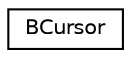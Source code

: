 digraph G
{
  edge [fontname="Helvetica",fontsize="10",labelfontname="Helvetica",labelfontsize="10"];
  node [fontname="Helvetica",fontsize="10",shape=record];
  rankdir=LR;
  Node1 [label="BCursor",height=0.2,width=0.4,color="black", fillcolor="white", style="filled",URL="$d9/d4d/structBCursor.html"];
}
